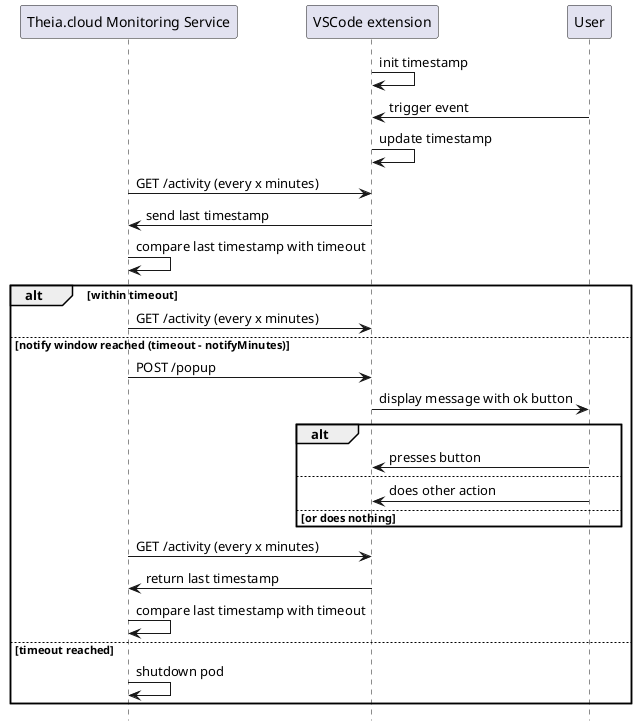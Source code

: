 @startuml "live-validation"

hide footbox

participant "Theia.cloud Monitoring Service" as mon
participant "VSCode extension" as vscode
participant "User" as user

vscode -> vscode: init timestamp
user -> vscode: trigger event
vscode -> vscode: update timestamp
mon -> vscode: GET /activity (every x minutes)
vscode -> mon: send last timestamp

mon -> mon: compare last timestamp with timeout

alt within timeout

mon -> vscode: GET /activity (every x minutes)

else notify window reached (timeout - notifyMinutes)


mon -> vscode: POST /popup
vscode -> user: display message with ok button
alt
user -> vscode: presses button
else
user -> vscode: does other action
else or does nothing
end


mon -> vscode: GET /activity (every x minutes)

vscode -> mon: return last timestamp
mon -> mon: compare last timestamp with timeout

else timeout reached

mon -> mon: shutdown pod

end

@enduml